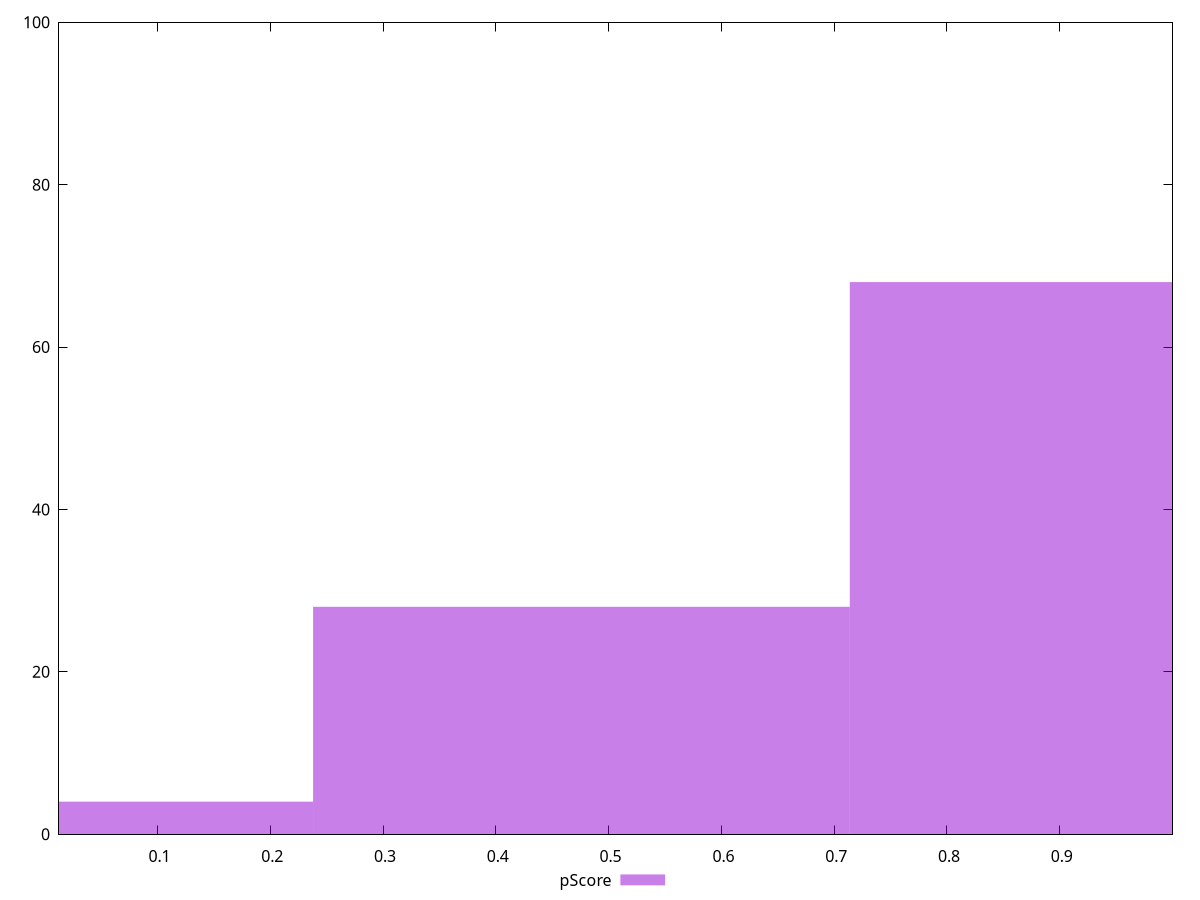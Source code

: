 reset

$pScore <<EOF
0.9517955769322572 68
0.4758977884661286 28
0 4
EOF

set key outside below
set boxwidth 0.4758977884661286
set xrange [0.01265990436611475:0.9999927326183613]
set yrange [0:100]
set trange [0:100]
set style fill transparent solid 0.5 noborder
set terminal svg size 640, 490 enhanced background rgb 'white'
set output "report_00013_2021-02-09T12-04-24.940Z/total-blocking-time/samples/pages+cached+noadtech+nomedia/pScore/histogram.svg"

plot $pScore title "pScore" with boxes

reset
